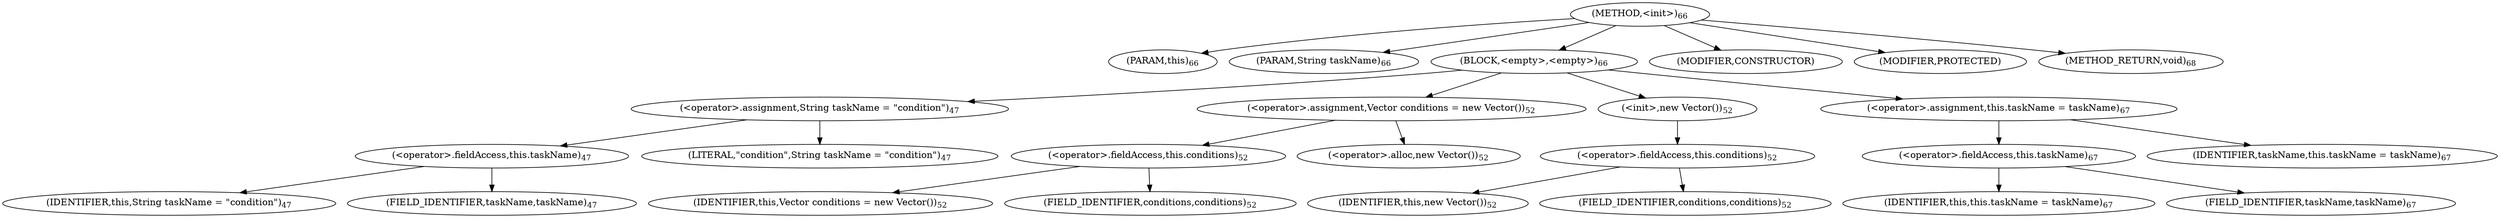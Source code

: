 digraph "&lt;init&gt;" {  
"68" [label = <(METHOD,&lt;init&gt;)<SUB>66</SUB>> ]
"4" [label = <(PARAM,this)<SUB>66</SUB>> ]
"69" [label = <(PARAM,String taskName)<SUB>66</SUB>> ]
"70" [label = <(BLOCK,&lt;empty&gt;,&lt;empty&gt;)<SUB>66</SUB>> ]
"71" [label = <(&lt;operator&gt;.assignment,String taskName = &quot;condition&quot;)<SUB>47</SUB>> ]
"72" [label = <(&lt;operator&gt;.fieldAccess,this.taskName)<SUB>47</SUB>> ]
"73" [label = <(IDENTIFIER,this,String taskName = &quot;condition&quot;)<SUB>47</SUB>> ]
"74" [label = <(FIELD_IDENTIFIER,taskName,taskName)<SUB>47</SUB>> ]
"75" [label = <(LITERAL,&quot;condition&quot;,String taskName = &quot;condition&quot;)<SUB>47</SUB>> ]
"76" [label = <(&lt;operator&gt;.assignment,Vector conditions = new Vector())<SUB>52</SUB>> ]
"77" [label = <(&lt;operator&gt;.fieldAccess,this.conditions)<SUB>52</SUB>> ]
"78" [label = <(IDENTIFIER,this,Vector conditions = new Vector())<SUB>52</SUB>> ]
"79" [label = <(FIELD_IDENTIFIER,conditions,conditions)<SUB>52</SUB>> ]
"80" [label = <(&lt;operator&gt;.alloc,new Vector())<SUB>52</SUB>> ]
"81" [label = <(&lt;init&gt;,new Vector())<SUB>52</SUB>> ]
"82" [label = <(&lt;operator&gt;.fieldAccess,this.conditions)<SUB>52</SUB>> ]
"83" [label = <(IDENTIFIER,this,new Vector())<SUB>52</SUB>> ]
"84" [label = <(FIELD_IDENTIFIER,conditions,conditions)<SUB>52</SUB>> ]
"85" [label = <(&lt;operator&gt;.assignment,this.taskName = taskName)<SUB>67</SUB>> ]
"86" [label = <(&lt;operator&gt;.fieldAccess,this.taskName)<SUB>67</SUB>> ]
"3" [label = <(IDENTIFIER,this,this.taskName = taskName)<SUB>67</SUB>> ]
"87" [label = <(FIELD_IDENTIFIER,taskName,taskName)<SUB>67</SUB>> ]
"88" [label = <(IDENTIFIER,taskName,this.taskName = taskName)<SUB>67</SUB>> ]
"89" [label = <(MODIFIER,CONSTRUCTOR)> ]
"90" [label = <(MODIFIER,PROTECTED)> ]
"91" [label = <(METHOD_RETURN,void)<SUB>68</SUB>> ]
  "68" -> "4" 
  "68" -> "69" 
  "68" -> "70" 
  "68" -> "89" 
  "68" -> "90" 
  "68" -> "91" 
  "70" -> "71" 
  "70" -> "76" 
  "70" -> "81" 
  "70" -> "85" 
  "71" -> "72" 
  "71" -> "75" 
  "72" -> "73" 
  "72" -> "74" 
  "76" -> "77" 
  "76" -> "80" 
  "77" -> "78" 
  "77" -> "79" 
  "81" -> "82" 
  "82" -> "83" 
  "82" -> "84" 
  "85" -> "86" 
  "85" -> "88" 
  "86" -> "3" 
  "86" -> "87" 
}
